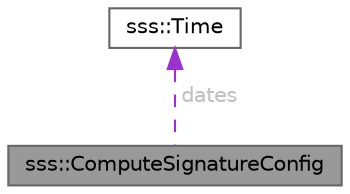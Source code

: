 digraph "sss::ComputeSignatureConfig"
{
 // INTERACTIVE_SVG=YES
 // LATEX_PDF_SIZE
  bgcolor="transparent";
  edge [fontname=Helvetica,fontsize=10,labelfontname=Helvetica,labelfontsize=10];
  node [fontname=Helvetica,fontsize=10,shape=box,height=0.2,width=0.4];
  Node1 [id="Node000001",label="sss::ComputeSignatureConfig",height=0.2,width=0.4,color="gray40", fillcolor="grey60", style="filled", fontcolor="black",tooltip="Arguments for ComputeSignature and SignHeaders functions."];
  Node2 -> Node1 [id="edge1_Node000001_Node000002",dir="back",color="darkorchid3",style="dashed",tooltip=" ",label=" dates",fontcolor="grey" ];
  Node2 [id="Node000002",label="sss::Time",height=0.2,width=0.4,color="gray40", fillcolor="white", style="filled",URL="$structsss_1_1Time.html",tooltip="Time data type, used to generate pre-signed URLs."];
}
